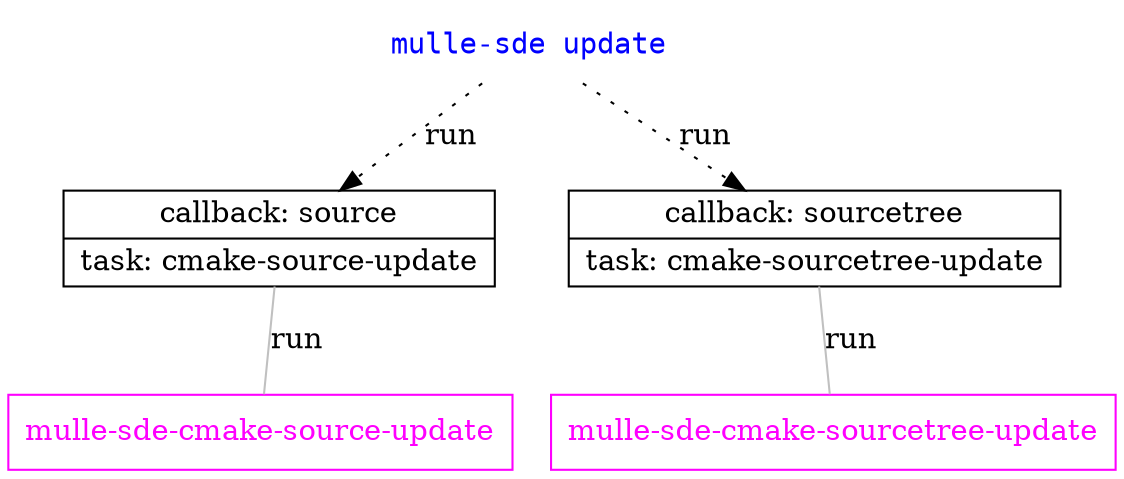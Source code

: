 digraph G {
    graph [rankdir = TD];

    node[shape=record];
    edge[ arrowhead="none", color="gray", label="run"]

    { rank = same;  "mulle-sde-cmake-sourcetree-update", "mulle-sde-cmake-source-update" };
    { rank = same;  "source-callback", "sourcetree-callback" };
    { rank = last;  "mulle-sde update" };

    "source-callback"        [ label="{ callback: source| task: cmake-source-update}"];
    "sourcetree-callback"    [ label="{ callback: sourcetree| task: cmake-sourcetree-update}"];

    "mulle-sde-cmake-source-update" [ color="magenta", fontcolor="magenta" ]
    "mulle-sde-cmake-sourcetree-update" [ color="magenta", fontcolor="magenta" ]

    "source-callback"      ->  "mulle-sde-cmake-source-update"
    "sourcetree-callback"  ->  "mulle-sde-cmake-sourcetree-update"

    "mulle-sde update"  [ shape="none", fontname="monospace", fontcolor="blue"]

    edge[ arrowhead="", style="dotted", color="black" ]

    "mulle-sde update"  -> "source-callback"
    "mulle-sde update"  -> "sourcetree-callback"
}
